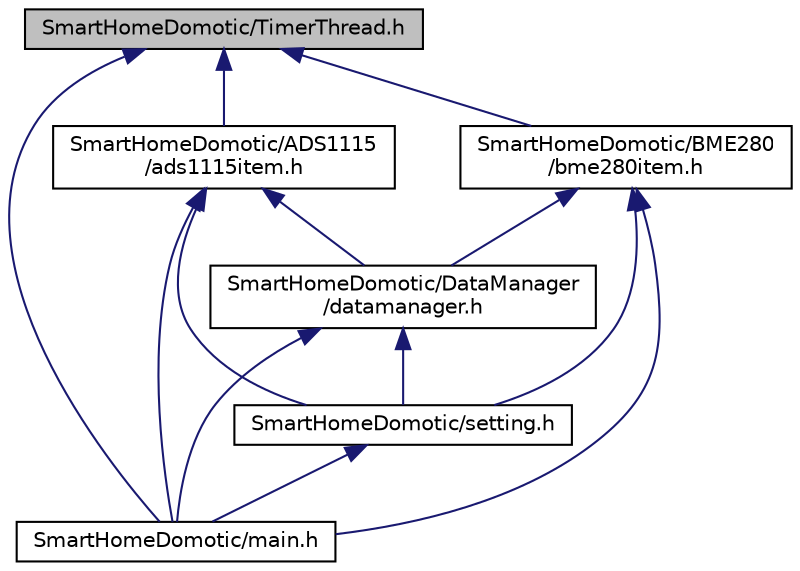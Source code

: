 digraph "SmartHomeDomotic/TimerThread.h"
{
 // LATEX_PDF_SIZE
  edge [fontname="Helvetica",fontsize="10",labelfontname="Helvetica",labelfontsize="10"];
  node [fontname="Helvetica",fontsize="10",shape=record];
  Node1 [label="SmartHomeDomotic/TimerThread.h",height=0.2,width=0.4,color="black", fillcolor="grey75", style="filled", fontcolor="black",tooltip="generic thread to create a tick"];
  Node1 -> Node2 [dir="back",color="midnightblue",fontsize="10",style="solid"];
  Node2 [label="SmartHomeDomotic/ADS1115\l/ads1115item.h",height=0.2,width=0.4,color="black", fillcolor="white", style="filled",URL="$ads1115item_8h_source.html",tooltip=" "];
  Node2 -> Node3 [dir="back",color="midnightblue",fontsize="10",style="solid"];
  Node3 [label="SmartHomeDomotic/DataManager\l/datamanager.h",height=0.2,width=0.4,color="black", fillcolor="white", style="filled",URL="$datamanager_8h.html",tooltip="thread to create the tick to read the data from BME 280, ADS1115_1, ADS1115_2"];
  Node3 -> Node4 [dir="back",color="midnightblue",fontsize="10",style="solid"];
  Node4 [label="SmartHomeDomotic/main.h",height=0.2,width=0.4,color="black", fillcolor="white", style="filled",URL="$main_8h_source.html",tooltip=" "];
  Node3 -> Node5 [dir="back",color="midnightblue",fontsize="10",style="solid"];
  Node5 [label="SmartHomeDomotic/setting.h",height=0.2,width=0.4,color="black", fillcolor="white", style="filled",URL="$setting_8h_source.html",tooltip=" "];
  Node5 -> Node4 [dir="back",color="midnightblue",fontsize="10",style="solid"];
  Node2 -> Node4 [dir="back",color="midnightblue",fontsize="10",style="solid"];
  Node2 -> Node5 [dir="back",color="midnightblue",fontsize="10",style="solid"];
  Node1 -> Node6 [dir="back",color="midnightblue",fontsize="10",style="solid"];
  Node6 [label="SmartHomeDomotic/BME280\l/bme280item.h",height=0.2,width=0.4,color="black", fillcolor="white", style="filled",URL="$bme280item_8h_source.html",tooltip=" "];
  Node6 -> Node3 [dir="back",color="midnightblue",fontsize="10",style="solid"];
  Node6 -> Node4 [dir="back",color="midnightblue",fontsize="10",style="solid"];
  Node6 -> Node5 [dir="back",color="midnightblue",fontsize="10",style="solid"];
  Node1 -> Node4 [dir="back",color="midnightblue",fontsize="10",style="solid"];
}
